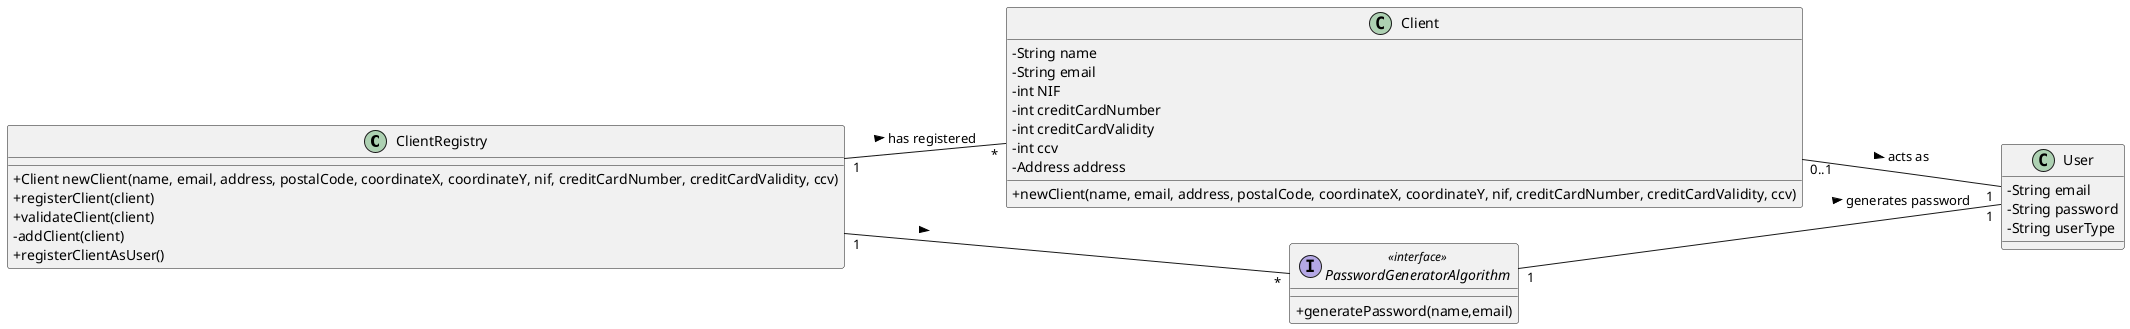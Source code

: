 @startuml
skinparam classAttributeIconSize 0

left to right direction


class ClientRegistry {
  +Client newClient(name, email, address, postalCode, coordinateX, coordinateY, nif, creditCardNumber, creditCardValidity, ccv)
  +registerClient(client)
  +validateClient(client)
  -addClient(client)
  +registerClientAsUser()
}

class Client {
  -String name
  -String email
  -int NIF
  -int creditCardNumber
  -int creditCardValidity
  -int ccv
  -Address address

  +newClient(name, email, address, postalCode, coordinateX, coordinateY, nif, creditCardNumber, creditCardValidity, ccv)

}

interface PasswordGeneratorAlgorithm  <<interface>>{
  +generatePassword(name,email)
}


class User {
  -String email
  -String password
  -String userType
}


ClientRegistry "1" -- "*" Client : has registered >
ClientRegistry "1" -- "*" PasswordGeneratorAlgorithm : >
Client "0..1" -- "1" User: acts as >
PasswordGeneratorAlgorithm "1" -- "1" User : generates password >

@enduml


